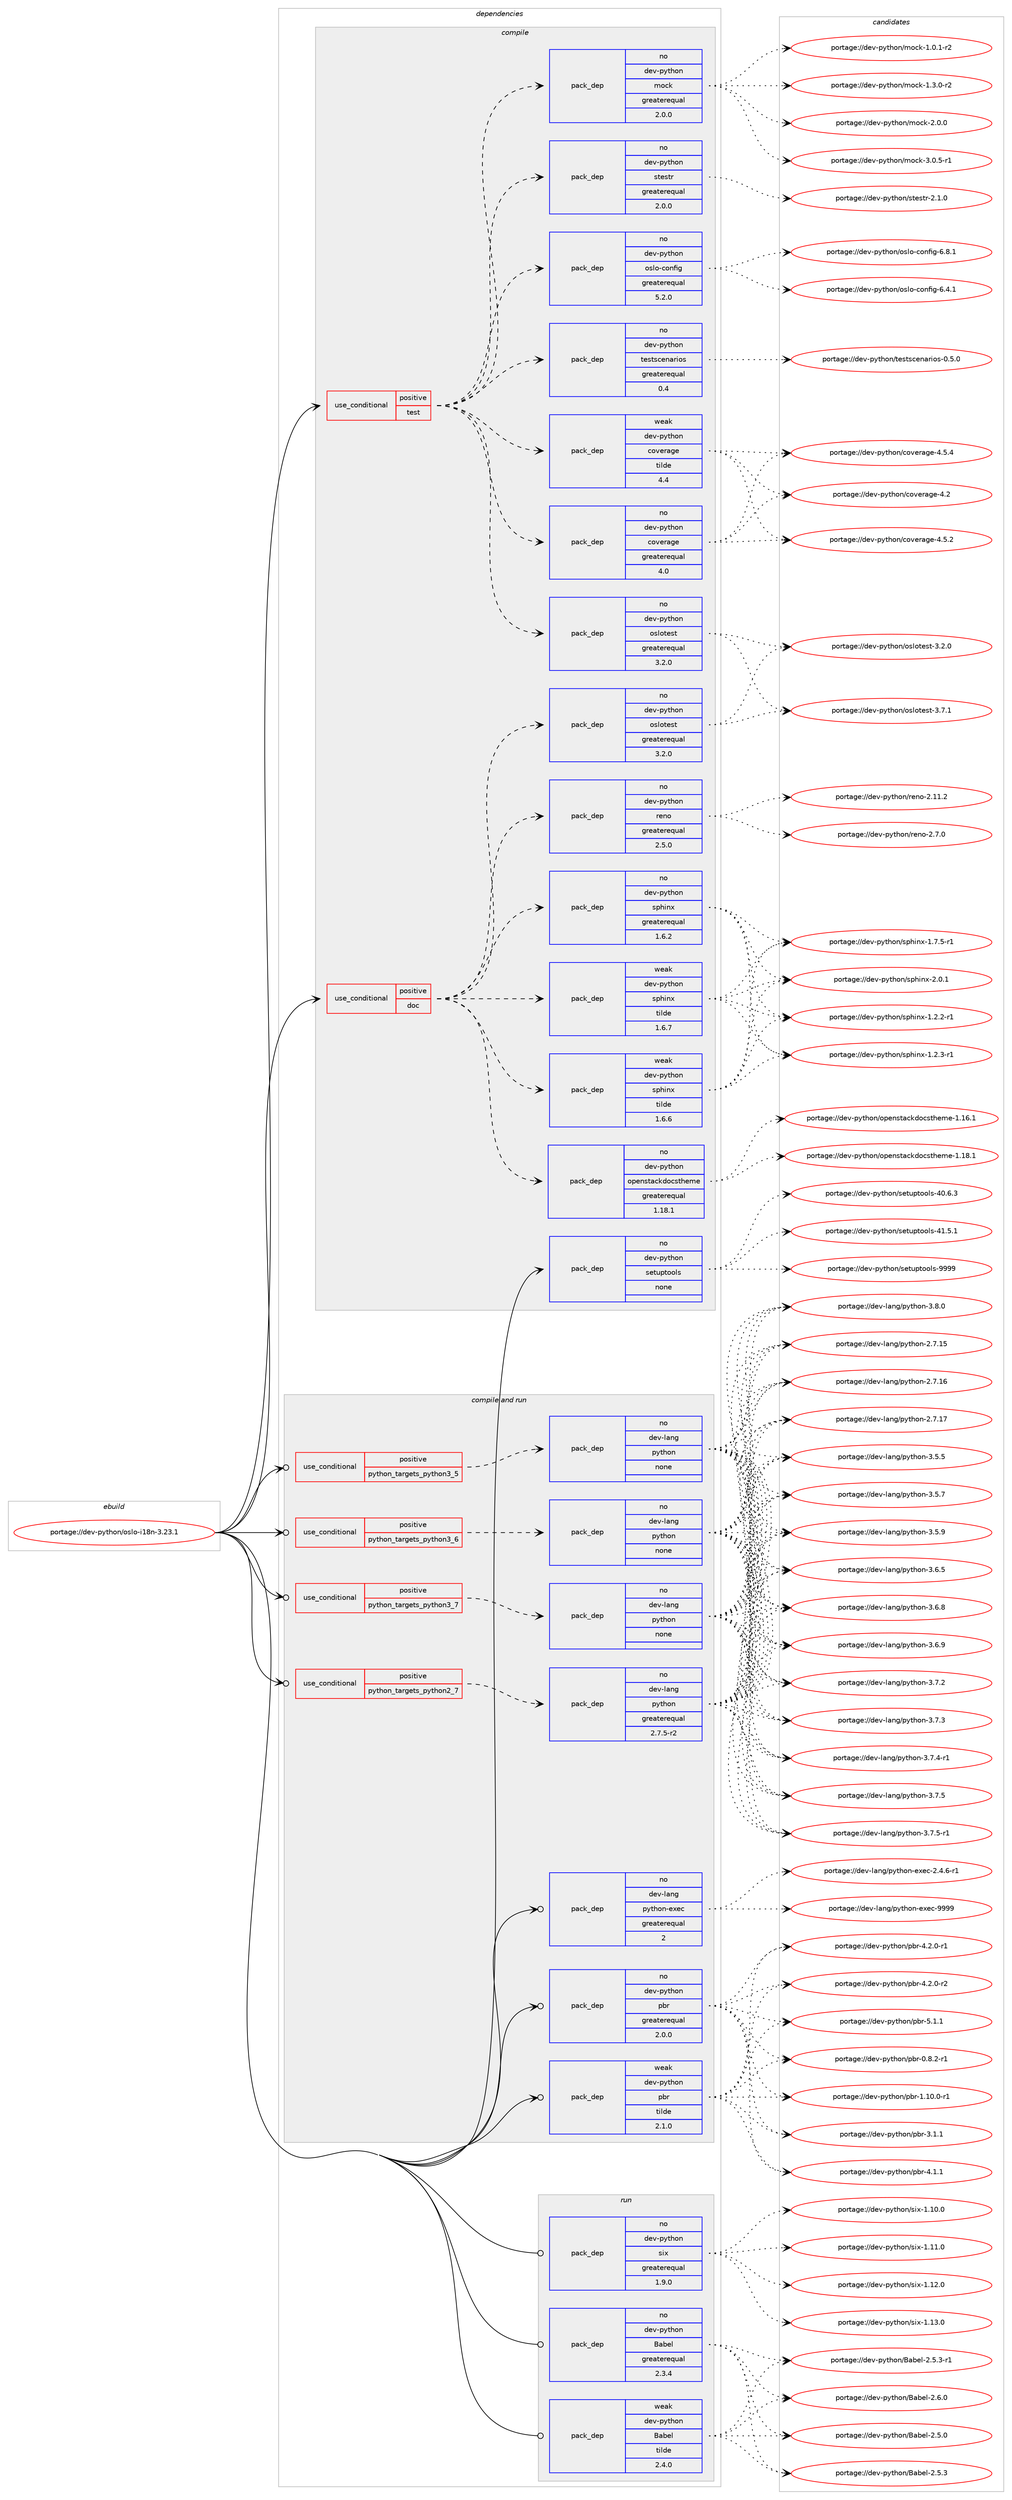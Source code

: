 digraph prolog {

# *************
# Graph options
# *************

newrank=true;
concentrate=true;
compound=true;
graph [rankdir=LR,fontname=Helvetica,fontsize=10,ranksep=1.5];#, ranksep=2.5, nodesep=0.2];
edge  [arrowhead=vee];
node  [fontname=Helvetica,fontsize=10];

# **********
# The ebuild
# **********

subgraph cluster_leftcol {
color=gray;
rank=same;
label=<<i>ebuild</i>>;
id [label="portage://dev-python/oslo-i18n-3.23.1", color=red, width=4, href="../dev-python/oslo-i18n-3.23.1.svg"];
}

# ****************
# The dependencies
# ****************

subgraph cluster_midcol {
color=gray;
label=<<i>dependencies</i>>;
subgraph cluster_compile {
fillcolor="#eeeeee";
style=filled;
label=<<i>compile</i>>;
subgraph cond33044 {
dependency153804 [label=<<TABLE BORDER="0" CELLBORDER="1" CELLSPACING="0" CELLPADDING="4"><TR><TD ROWSPAN="3" CELLPADDING="10">use_conditional</TD></TR><TR><TD>positive</TD></TR><TR><TD>doc</TD></TR></TABLE>>, shape=none, color=red];
subgraph pack117429 {
dependency153805 [label=<<TABLE BORDER="0" CELLBORDER="1" CELLSPACING="0" CELLPADDING="4" WIDTH="220"><TR><TD ROWSPAN="6" CELLPADDING="30">pack_dep</TD></TR><TR><TD WIDTH="110">no</TD></TR><TR><TD>dev-python</TD></TR><TR><TD>oslotest</TD></TR><TR><TD>greaterequal</TD></TR><TR><TD>3.2.0</TD></TR></TABLE>>, shape=none, color=blue];
}
dependency153804:e -> dependency153805:w [weight=20,style="dashed",arrowhead="vee"];
subgraph pack117430 {
dependency153806 [label=<<TABLE BORDER="0" CELLBORDER="1" CELLSPACING="0" CELLPADDING="4" WIDTH="220"><TR><TD ROWSPAN="6" CELLPADDING="30">pack_dep</TD></TR><TR><TD WIDTH="110">no</TD></TR><TR><TD>dev-python</TD></TR><TR><TD>openstackdocstheme</TD></TR><TR><TD>greaterequal</TD></TR><TR><TD>1.18.1</TD></TR></TABLE>>, shape=none, color=blue];
}
dependency153804:e -> dependency153806:w [weight=20,style="dashed",arrowhead="vee"];
subgraph pack117431 {
dependency153807 [label=<<TABLE BORDER="0" CELLBORDER="1" CELLSPACING="0" CELLPADDING="4" WIDTH="220"><TR><TD ROWSPAN="6" CELLPADDING="30">pack_dep</TD></TR><TR><TD WIDTH="110">no</TD></TR><TR><TD>dev-python</TD></TR><TR><TD>sphinx</TD></TR><TR><TD>greaterequal</TD></TR><TR><TD>1.6.2</TD></TR></TABLE>>, shape=none, color=blue];
}
dependency153804:e -> dependency153807:w [weight=20,style="dashed",arrowhead="vee"];
subgraph pack117432 {
dependency153808 [label=<<TABLE BORDER="0" CELLBORDER="1" CELLSPACING="0" CELLPADDING="4" WIDTH="220"><TR><TD ROWSPAN="6" CELLPADDING="30">pack_dep</TD></TR><TR><TD WIDTH="110">weak</TD></TR><TR><TD>dev-python</TD></TR><TR><TD>sphinx</TD></TR><TR><TD>tilde</TD></TR><TR><TD>1.6.6</TD></TR></TABLE>>, shape=none, color=blue];
}
dependency153804:e -> dependency153808:w [weight=20,style="dashed",arrowhead="vee"];
subgraph pack117433 {
dependency153809 [label=<<TABLE BORDER="0" CELLBORDER="1" CELLSPACING="0" CELLPADDING="4" WIDTH="220"><TR><TD ROWSPAN="6" CELLPADDING="30">pack_dep</TD></TR><TR><TD WIDTH="110">weak</TD></TR><TR><TD>dev-python</TD></TR><TR><TD>sphinx</TD></TR><TR><TD>tilde</TD></TR><TR><TD>1.6.7</TD></TR></TABLE>>, shape=none, color=blue];
}
dependency153804:e -> dependency153809:w [weight=20,style="dashed",arrowhead="vee"];
subgraph pack117434 {
dependency153810 [label=<<TABLE BORDER="0" CELLBORDER="1" CELLSPACING="0" CELLPADDING="4" WIDTH="220"><TR><TD ROWSPAN="6" CELLPADDING="30">pack_dep</TD></TR><TR><TD WIDTH="110">no</TD></TR><TR><TD>dev-python</TD></TR><TR><TD>reno</TD></TR><TR><TD>greaterequal</TD></TR><TR><TD>2.5.0</TD></TR></TABLE>>, shape=none, color=blue];
}
dependency153804:e -> dependency153810:w [weight=20,style="dashed",arrowhead="vee"];
}
id:e -> dependency153804:w [weight=20,style="solid",arrowhead="vee"];
subgraph cond33045 {
dependency153811 [label=<<TABLE BORDER="0" CELLBORDER="1" CELLSPACING="0" CELLPADDING="4"><TR><TD ROWSPAN="3" CELLPADDING="10">use_conditional</TD></TR><TR><TD>positive</TD></TR><TR><TD>test</TD></TR></TABLE>>, shape=none, color=red];
subgraph pack117435 {
dependency153812 [label=<<TABLE BORDER="0" CELLBORDER="1" CELLSPACING="0" CELLPADDING="4" WIDTH="220"><TR><TD ROWSPAN="6" CELLPADDING="30">pack_dep</TD></TR><TR><TD WIDTH="110">no</TD></TR><TR><TD>dev-python</TD></TR><TR><TD>stestr</TD></TR><TR><TD>greaterequal</TD></TR><TR><TD>2.0.0</TD></TR></TABLE>>, shape=none, color=blue];
}
dependency153811:e -> dependency153812:w [weight=20,style="dashed",arrowhead="vee"];
subgraph pack117436 {
dependency153813 [label=<<TABLE BORDER="0" CELLBORDER="1" CELLSPACING="0" CELLPADDING="4" WIDTH="220"><TR><TD ROWSPAN="6" CELLPADDING="30">pack_dep</TD></TR><TR><TD WIDTH="110">no</TD></TR><TR><TD>dev-python</TD></TR><TR><TD>mock</TD></TR><TR><TD>greaterequal</TD></TR><TR><TD>2.0.0</TD></TR></TABLE>>, shape=none, color=blue];
}
dependency153811:e -> dependency153813:w [weight=20,style="dashed",arrowhead="vee"];
subgraph pack117437 {
dependency153814 [label=<<TABLE BORDER="0" CELLBORDER="1" CELLSPACING="0" CELLPADDING="4" WIDTH="220"><TR><TD ROWSPAN="6" CELLPADDING="30">pack_dep</TD></TR><TR><TD WIDTH="110">no</TD></TR><TR><TD>dev-python</TD></TR><TR><TD>oslotest</TD></TR><TR><TD>greaterequal</TD></TR><TR><TD>3.2.0</TD></TR></TABLE>>, shape=none, color=blue];
}
dependency153811:e -> dependency153814:w [weight=20,style="dashed",arrowhead="vee"];
subgraph pack117438 {
dependency153815 [label=<<TABLE BORDER="0" CELLBORDER="1" CELLSPACING="0" CELLPADDING="4" WIDTH="220"><TR><TD ROWSPAN="6" CELLPADDING="30">pack_dep</TD></TR><TR><TD WIDTH="110">no</TD></TR><TR><TD>dev-python</TD></TR><TR><TD>coverage</TD></TR><TR><TD>greaterequal</TD></TR><TR><TD>4.0</TD></TR></TABLE>>, shape=none, color=blue];
}
dependency153811:e -> dependency153815:w [weight=20,style="dashed",arrowhead="vee"];
subgraph pack117439 {
dependency153816 [label=<<TABLE BORDER="0" CELLBORDER="1" CELLSPACING="0" CELLPADDING="4" WIDTH="220"><TR><TD ROWSPAN="6" CELLPADDING="30">pack_dep</TD></TR><TR><TD WIDTH="110">weak</TD></TR><TR><TD>dev-python</TD></TR><TR><TD>coverage</TD></TR><TR><TD>tilde</TD></TR><TR><TD>4.4</TD></TR></TABLE>>, shape=none, color=blue];
}
dependency153811:e -> dependency153816:w [weight=20,style="dashed",arrowhead="vee"];
subgraph pack117440 {
dependency153817 [label=<<TABLE BORDER="0" CELLBORDER="1" CELLSPACING="0" CELLPADDING="4" WIDTH="220"><TR><TD ROWSPAN="6" CELLPADDING="30">pack_dep</TD></TR><TR><TD WIDTH="110">no</TD></TR><TR><TD>dev-python</TD></TR><TR><TD>testscenarios</TD></TR><TR><TD>greaterequal</TD></TR><TR><TD>0.4</TD></TR></TABLE>>, shape=none, color=blue];
}
dependency153811:e -> dependency153817:w [weight=20,style="dashed",arrowhead="vee"];
subgraph pack117441 {
dependency153818 [label=<<TABLE BORDER="0" CELLBORDER="1" CELLSPACING="0" CELLPADDING="4" WIDTH="220"><TR><TD ROWSPAN="6" CELLPADDING="30">pack_dep</TD></TR><TR><TD WIDTH="110">no</TD></TR><TR><TD>dev-python</TD></TR><TR><TD>oslo-config</TD></TR><TR><TD>greaterequal</TD></TR><TR><TD>5.2.0</TD></TR></TABLE>>, shape=none, color=blue];
}
dependency153811:e -> dependency153818:w [weight=20,style="dashed",arrowhead="vee"];
}
id:e -> dependency153811:w [weight=20,style="solid",arrowhead="vee"];
subgraph pack117442 {
dependency153819 [label=<<TABLE BORDER="0" CELLBORDER="1" CELLSPACING="0" CELLPADDING="4" WIDTH="220"><TR><TD ROWSPAN="6" CELLPADDING="30">pack_dep</TD></TR><TR><TD WIDTH="110">no</TD></TR><TR><TD>dev-python</TD></TR><TR><TD>setuptools</TD></TR><TR><TD>none</TD></TR><TR><TD></TD></TR></TABLE>>, shape=none, color=blue];
}
id:e -> dependency153819:w [weight=20,style="solid",arrowhead="vee"];
}
subgraph cluster_compileandrun {
fillcolor="#eeeeee";
style=filled;
label=<<i>compile and run</i>>;
subgraph cond33046 {
dependency153820 [label=<<TABLE BORDER="0" CELLBORDER="1" CELLSPACING="0" CELLPADDING="4"><TR><TD ROWSPAN="3" CELLPADDING="10">use_conditional</TD></TR><TR><TD>positive</TD></TR><TR><TD>python_targets_python2_7</TD></TR></TABLE>>, shape=none, color=red];
subgraph pack117443 {
dependency153821 [label=<<TABLE BORDER="0" CELLBORDER="1" CELLSPACING="0" CELLPADDING="4" WIDTH="220"><TR><TD ROWSPAN="6" CELLPADDING="30">pack_dep</TD></TR><TR><TD WIDTH="110">no</TD></TR><TR><TD>dev-lang</TD></TR><TR><TD>python</TD></TR><TR><TD>greaterequal</TD></TR><TR><TD>2.7.5-r2</TD></TR></TABLE>>, shape=none, color=blue];
}
dependency153820:e -> dependency153821:w [weight=20,style="dashed",arrowhead="vee"];
}
id:e -> dependency153820:w [weight=20,style="solid",arrowhead="odotvee"];
subgraph cond33047 {
dependency153822 [label=<<TABLE BORDER="0" CELLBORDER="1" CELLSPACING="0" CELLPADDING="4"><TR><TD ROWSPAN="3" CELLPADDING="10">use_conditional</TD></TR><TR><TD>positive</TD></TR><TR><TD>python_targets_python3_5</TD></TR></TABLE>>, shape=none, color=red];
subgraph pack117444 {
dependency153823 [label=<<TABLE BORDER="0" CELLBORDER="1" CELLSPACING="0" CELLPADDING="4" WIDTH="220"><TR><TD ROWSPAN="6" CELLPADDING="30">pack_dep</TD></TR><TR><TD WIDTH="110">no</TD></TR><TR><TD>dev-lang</TD></TR><TR><TD>python</TD></TR><TR><TD>none</TD></TR><TR><TD></TD></TR></TABLE>>, shape=none, color=blue];
}
dependency153822:e -> dependency153823:w [weight=20,style="dashed",arrowhead="vee"];
}
id:e -> dependency153822:w [weight=20,style="solid",arrowhead="odotvee"];
subgraph cond33048 {
dependency153824 [label=<<TABLE BORDER="0" CELLBORDER="1" CELLSPACING="0" CELLPADDING="4"><TR><TD ROWSPAN="3" CELLPADDING="10">use_conditional</TD></TR><TR><TD>positive</TD></TR><TR><TD>python_targets_python3_6</TD></TR></TABLE>>, shape=none, color=red];
subgraph pack117445 {
dependency153825 [label=<<TABLE BORDER="0" CELLBORDER="1" CELLSPACING="0" CELLPADDING="4" WIDTH="220"><TR><TD ROWSPAN="6" CELLPADDING="30">pack_dep</TD></TR><TR><TD WIDTH="110">no</TD></TR><TR><TD>dev-lang</TD></TR><TR><TD>python</TD></TR><TR><TD>none</TD></TR><TR><TD></TD></TR></TABLE>>, shape=none, color=blue];
}
dependency153824:e -> dependency153825:w [weight=20,style="dashed",arrowhead="vee"];
}
id:e -> dependency153824:w [weight=20,style="solid",arrowhead="odotvee"];
subgraph cond33049 {
dependency153826 [label=<<TABLE BORDER="0" CELLBORDER="1" CELLSPACING="0" CELLPADDING="4"><TR><TD ROWSPAN="3" CELLPADDING="10">use_conditional</TD></TR><TR><TD>positive</TD></TR><TR><TD>python_targets_python3_7</TD></TR></TABLE>>, shape=none, color=red];
subgraph pack117446 {
dependency153827 [label=<<TABLE BORDER="0" CELLBORDER="1" CELLSPACING="0" CELLPADDING="4" WIDTH="220"><TR><TD ROWSPAN="6" CELLPADDING="30">pack_dep</TD></TR><TR><TD WIDTH="110">no</TD></TR><TR><TD>dev-lang</TD></TR><TR><TD>python</TD></TR><TR><TD>none</TD></TR><TR><TD></TD></TR></TABLE>>, shape=none, color=blue];
}
dependency153826:e -> dependency153827:w [weight=20,style="dashed",arrowhead="vee"];
}
id:e -> dependency153826:w [weight=20,style="solid",arrowhead="odotvee"];
subgraph pack117447 {
dependency153828 [label=<<TABLE BORDER="0" CELLBORDER="1" CELLSPACING="0" CELLPADDING="4" WIDTH="220"><TR><TD ROWSPAN="6" CELLPADDING="30">pack_dep</TD></TR><TR><TD WIDTH="110">no</TD></TR><TR><TD>dev-lang</TD></TR><TR><TD>python-exec</TD></TR><TR><TD>greaterequal</TD></TR><TR><TD>2</TD></TR></TABLE>>, shape=none, color=blue];
}
id:e -> dependency153828:w [weight=20,style="solid",arrowhead="odotvee"];
subgraph pack117448 {
dependency153829 [label=<<TABLE BORDER="0" CELLBORDER="1" CELLSPACING="0" CELLPADDING="4" WIDTH="220"><TR><TD ROWSPAN="6" CELLPADDING="30">pack_dep</TD></TR><TR><TD WIDTH="110">no</TD></TR><TR><TD>dev-python</TD></TR><TR><TD>pbr</TD></TR><TR><TD>greaterequal</TD></TR><TR><TD>2.0.0</TD></TR></TABLE>>, shape=none, color=blue];
}
id:e -> dependency153829:w [weight=20,style="solid",arrowhead="odotvee"];
subgraph pack117449 {
dependency153830 [label=<<TABLE BORDER="0" CELLBORDER="1" CELLSPACING="0" CELLPADDING="4" WIDTH="220"><TR><TD ROWSPAN="6" CELLPADDING="30">pack_dep</TD></TR><TR><TD WIDTH="110">weak</TD></TR><TR><TD>dev-python</TD></TR><TR><TD>pbr</TD></TR><TR><TD>tilde</TD></TR><TR><TD>2.1.0</TD></TR></TABLE>>, shape=none, color=blue];
}
id:e -> dependency153830:w [weight=20,style="solid",arrowhead="odotvee"];
}
subgraph cluster_run {
fillcolor="#eeeeee";
style=filled;
label=<<i>run</i>>;
subgraph pack117450 {
dependency153831 [label=<<TABLE BORDER="0" CELLBORDER="1" CELLSPACING="0" CELLPADDING="4" WIDTH="220"><TR><TD ROWSPAN="6" CELLPADDING="30">pack_dep</TD></TR><TR><TD WIDTH="110">no</TD></TR><TR><TD>dev-python</TD></TR><TR><TD>Babel</TD></TR><TR><TD>greaterequal</TD></TR><TR><TD>2.3.4</TD></TR></TABLE>>, shape=none, color=blue];
}
id:e -> dependency153831:w [weight=20,style="solid",arrowhead="odot"];
subgraph pack117451 {
dependency153832 [label=<<TABLE BORDER="0" CELLBORDER="1" CELLSPACING="0" CELLPADDING="4" WIDTH="220"><TR><TD ROWSPAN="6" CELLPADDING="30">pack_dep</TD></TR><TR><TD WIDTH="110">no</TD></TR><TR><TD>dev-python</TD></TR><TR><TD>six</TD></TR><TR><TD>greaterequal</TD></TR><TR><TD>1.9.0</TD></TR></TABLE>>, shape=none, color=blue];
}
id:e -> dependency153832:w [weight=20,style="solid",arrowhead="odot"];
subgraph pack117452 {
dependency153833 [label=<<TABLE BORDER="0" CELLBORDER="1" CELLSPACING="0" CELLPADDING="4" WIDTH="220"><TR><TD ROWSPAN="6" CELLPADDING="30">pack_dep</TD></TR><TR><TD WIDTH="110">weak</TD></TR><TR><TD>dev-python</TD></TR><TR><TD>Babel</TD></TR><TR><TD>tilde</TD></TR><TR><TD>2.4.0</TD></TR></TABLE>>, shape=none, color=blue];
}
id:e -> dependency153833:w [weight=20,style="solid",arrowhead="odot"];
}
}

# **************
# The candidates
# **************

subgraph cluster_choices {
rank=same;
color=gray;
label=<<i>candidates</i>>;

subgraph choice117429 {
color=black;
nodesep=1;
choiceportage1001011184511212111610411111047111115108111116101115116455146504648 [label="portage://dev-python/oslotest-3.2.0", color=red, width=4,href="../dev-python/oslotest-3.2.0.svg"];
choiceportage1001011184511212111610411111047111115108111116101115116455146554649 [label="portage://dev-python/oslotest-3.7.1", color=red, width=4,href="../dev-python/oslotest-3.7.1.svg"];
dependency153805:e -> choiceportage1001011184511212111610411111047111115108111116101115116455146504648:w [style=dotted,weight="100"];
dependency153805:e -> choiceportage1001011184511212111610411111047111115108111116101115116455146554649:w [style=dotted,weight="100"];
}
subgraph choice117430 {
color=black;
nodesep=1;
choiceportage100101118451121211161041111104711111210111011511697991071001119911511610410110910145494649544649 [label="portage://dev-python/openstackdocstheme-1.16.1", color=red, width=4,href="../dev-python/openstackdocstheme-1.16.1.svg"];
choiceportage100101118451121211161041111104711111210111011511697991071001119911511610410110910145494649564649 [label="portage://dev-python/openstackdocstheme-1.18.1", color=red, width=4,href="../dev-python/openstackdocstheme-1.18.1.svg"];
dependency153806:e -> choiceportage100101118451121211161041111104711111210111011511697991071001119911511610410110910145494649544649:w [style=dotted,weight="100"];
dependency153806:e -> choiceportage100101118451121211161041111104711111210111011511697991071001119911511610410110910145494649564649:w [style=dotted,weight="100"];
}
subgraph choice117431 {
color=black;
nodesep=1;
choiceportage10010111845112121116104111110471151121041051101204549465046504511449 [label="portage://dev-python/sphinx-1.2.2-r1", color=red, width=4,href="../dev-python/sphinx-1.2.2-r1.svg"];
choiceportage10010111845112121116104111110471151121041051101204549465046514511449 [label="portage://dev-python/sphinx-1.2.3-r1", color=red, width=4,href="../dev-python/sphinx-1.2.3-r1.svg"];
choiceportage10010111845112121116104111110471151121041051101204549465546534511449 [label="portage://dev-python/sphinx-1.7.5-r1", color=red, width=4,href="../dev-python/sphinx-1.7.5-r1.svg"];
choiceportage1001011184511212111610411111047115112104105110120455046484649 [label="portage://dev-python/sphinx-2.0.1", color=red, width=4,href="../dev-python/sphinx-2.0.1.svg"];
dependency153807:e -> choiceportage10010111845112121116104111110471151121041051101204549465046504511449:w [style=dotted,weight="100"];
dependency153807:e -> choiceportage10010111845112121116104111110471151121041051101204549465046514511449:w [style=dotted,weight="100"];
dependency153807:e -> choiceportage10010111845112121116104111110471151121041051101204549465546534511449:w [style=dotted,weight="100"];
dependency153807:e -> choiceportage1001011184511212111610411111047115112104105110120455046484649:w [style=dotted,weight="100"];
}
subgraph choice117432 {
color=black;
nodesep=1;
choiceportage10010111845112121116104111110471151121041051101204549465046504511449 [label="portage://dev-python/sphinx-1.2.2-r1", color=red, width=4,href="../dev-python/sphinx-1.2.2-r1.svg"];
choiceportage10010111845112121116104111110471151121041051101204549465046514511449 [label="portage://dev-python/sphinx-1.2.3-r1", color=red, width=4,href="../dev-python/sphinx-1.2.3-r1.svg"];
choiceportage10010111845112121116104111110471151121041051101204549465546534511449 [label="portage://dev-python/sphinx-1.7.5-r1", color=red, width=4,href="../dev-python/sphinx-1.7.5-r1.svg"];
choiceportage1001011184511212111610411111047115112104105110120455046484649 [label="portage://dev-python/sphinx-2.0.1", color=red, width=4,href="../dev-python/sphinx-2.0.1.svg"];
dependency153808:e -> choiceportage10010111845112121116104111110471151121041051101204549465046504511449:w [style=dotted,weight="100"];
dependency153808:e -> choiceportage10010111845112121116104111110471151121041051101204549465046514511449:w [style=dotted,weight="100"];
dependency153808:e -> choiceportage10010111845112121116104111110471151121041051101204549465546534511449:w [style=dotted,weight="100"];
dependency153808:e -> choiceportage1001011184511212111610411111047115112104105110120455046484649:w [style=dotted,weight="100"];
}
subgraph choice117433 {
color=black;
nodesep=1;
choiceportage10010111845112121116104111110471151121041051101204549465046504511449 [label="portage://dev-python/sphinx-1.2.2-r1", color=red, width=4,href="../dev-python/sphinx-1.2.2-r1.svg"];
choiceportage10010111845112121116104111110471151121041051101204549465046514511449 [label="portage://dev-python/sphinx-1.2.3-r1", color=red, width=4,href="../dev-python/sphinx-1.2.3-r1.svg"];
choiceportage10010111845112121116104111110471151121041051101204549465546534511449 [label="portage://dev-python/sphinx-1.7.5-r1", color=red, width=4,href="../dev-python/sphinx-1.7.5-r1.svg"];
choiceportage1001011184511212111610411111047115112104105110120455046484649 [label="portage://dev-python/sphinx-2.0.1", color=red, width=4,href="../dev-python/sphinx-2.0.1.svg"];
dependency153809:e -> choiceportage10010111845112121116104111110471151121041051101204549465046504511449:w [style=dotted,weight="100"];
dependency153809:e -> choiceportage10010111845112121116104111110471151121041051101204549465046514511449:w [style=dotted,weight="100"];
dependency153809:e -> choiceportage10010111845112121116104111110471151121041051101204549465546534511449:w [style=dotted,weight="100"];
dependency153809:e -> choiceportage1001011184511212111610411111047115112104105110120455046484649:w [style=dotted,weight="100"];
}
subgraph choice117434 {
color=black;
nodesep=1;
choiceportage100101118451121211161041111104711410111011145504649494650 [label="portage://dev-python/reno-2.11.2", color=red, width=4,href="../dev-python/reno-2.11.2.svg"];
choiceportage1001011184511212111610411111047114101110111455046554648 [label="portage://dev-python/reno-2.7.0", color=red, width=4,href="../dev-python/reno-2.7.0.svg"];
dependency153810:e -> choiceportage100101118451121211161041111104711410111011145504649494650:w [style=dotted,weight="100"];
dependency153810:e -> choiceportage1001011184511212111610411111047114101110111455046554648:w [style=dotted,weight="100"];
}
subgraph choice117435 {
color=black;
nodesep=1;
choiceportage1001011184511212111610411111047115116101115116114455046494648 [label="portage://dev-python/stestr-2.1.0", color=red, width=4,href="../dev-python/stestr-2.1.0.svg"];
dependency153812:e -> choiceportage1001011184511212111610411111047115116101115116114455046494648:w [style=dotted,weight="100"];
}
subgraph choice117436 {
color=black;
nodesep=1;
choiceportage1001011184511212111610411111047109111991074549464846494511450 [label="portage://dev-python/mock-1.0.1-r2", color=red, width=4,href="../dev-python/mock-1.0.1-r2.svg"];
choiceportage1001011184511212111610411111047109111991074549465146484511450 [label="portage://dev-python/mock-1.3.0-r2", color=red, width=4,href="../dev-python/mock-1.3.0-r2.svg"];
choiceportage100101118451121211161041111104710911199107455046484648 [label="portage://dev-python/mock-2.0.0", color=red, width=4,href="../dev-python/mock-2.0.0.svg"];
choiceportage1001011184511212111610411111047109111991074551464846534511449 [label="portage://dev-python/mock-3.0.5-r1", color=red, width=4,href="../dev-python/mock-3.0.5-r1.svg"];
dependency153813:e -> choiceportage1001011184511212111610411111047109111991074549464846494511450:w [style=dotted,weight="100"];
dependency153813:e -> choiceportage1001011184511212111610411111047109111991074549465146484511450:w [style=dotted,weight="100"];
dependency153813:e -> choiceportage100101118451121211161041111104710911199107455046484648:w [style=dotted,weight="100"];
dependency153813:e -> choiceportage1001011184511212111610411111047109111991074551464846534511449:w [style=dotted,weight="100"];
}
subgraph choice117437 {
color=black;
nodesep=1;
choiceportage1001011184511212111610411111047111115108111116101115116455146504648 [label="portage://dev-python/oslotest-3.2.0", color=red, width=4,href="../dev-python/oslotest-3.2.0.svg"];
choiceportage1001011184511212111610411111047111115108111116101115116455146554649 [label="portage://dev-python/oslotest-3.7.1", color=red, width=4,href="../dev-python/oslotest-3.7.1.svg"];
dependency153814:e -> choiceportage1001011184511212111610411111047111115108111116101115116455146504648:w [style=dotted,weight="100"];
dependency153814:e -> choiceportage1001011184511212111610411111047111115108111116101115116455146554649:w [style=dotted,weight="100"];
}
subgraph choice117438 {
color=black;
nodesep=1;
choiceportage1001011184511212111610411111047991111181011149710310145524650 [label="portage://dev-python/coverage-4.2", color=red, width=4,href="../dev-python/coverage-4.2.svg"];
choiceportage10010111845112121116104111110479911111810111497103101455246534650 [label="portage://dev-python/coverage-4.5.2", color=red, width=4,href="../dev-python/coverage-4.5.2.svg"];
choiceportage10010111845112121116104111110479911111810111497103101455246534652 [label="portage://dev-python/coverage-4.5.4", color=red, width=4,href="../dev-python/coverage-4.5.4.svg"];
dependency153815:e -> choiceportage1001011184511212111610411111047991111181011149710310145524650:w [style=dotted,weight="100"];
dependency153815:e -> choiceportage10010111845112121116104111110479911111810111497103101455246534650:w [style=dotted,weight="100"];
dependency153815:e -> choiceportage10010111845112121116104111110479911111810111497103101455246534652:w [style=dotted,weight="100"];
}
subgraph choice117439 {
color=black;
nodesep=1;
choiceportage1001011184511212111610411111047991111181011149710310145524650 [label="portage://dev-python/coverage-4.2", color=red, width=4,href="../dev-python/coverage-4.2.svg"];
choiceportage10010111845112121116104111110479911111810111497103101455246534650 [label="portage://dev-python/coverage-4.5.2", color=red, width=4,href="../dev-python/coverage-4.5.2.svg"];
choiceportage10010111845112121116104111110479911111810111497103101455246534652 [label="portage://dev-python/coverage-4.5.4", color=red, width=4,href="../dev-python/coverage-4.5.4.svg"];
dependency153816:e -> choiceportage1001011184511212111610411111047991111181011149710310145524650:w [style=dotted,weight="100"];
dependency153816:e -> choiceportage10010111845112121116104111110479911111810111497103101455246534650:w [style=dotted,weight="100"];
dependency153816:e -> choiceportage10010111845112121116104111110479911111810111497103101455246534652:w [style=dotted,weight="100"];
}
subgraph choice117440 {
color=black;
nodesep=1;
choiceportage10010111845112121116104111110471161011151161159910111097114105111115454846534648 [label="portage://dev-python/testscenarios-0.5.0", color=red, width=4,href="../dev-python/testscenarios-0.5.0.svg"];
dependency153817:e -> choiceportage10010111845112121116104111110471161011151161159910111097114105111115454846534648:w [style=dotted,weight="100"];
}
subgraph choice117441 {
color=black;
nodesep=1;
choiceportage10010111845112121116104111110471111151081114599111110102105103455446524649 [label="portage://dev-python/oslo-config-6.4.1", color=red, width=4,href="../dev-python/oslo-config-6.4.1.svg"];
choiceportage10010111845112121116104111110471111151081114599111110102105103455446564649 [label="portage://dev-python/oslo-config-6.8.1", color=red, width=4,href="../dev-python/oslo-config-6.8.1.svg"];
dependency153818:e -> choiceportage10010111845112121116104111110471111151081114599111110102105103455446524649:w [style=dotted,weight="100"];
dependency153818:e -> choiceportage10010111845112121116104111110471111151081114599111110102105103455446564649:w [style=dotted,weight="100"];
}
subgraph choice117442 {
color=black;
nodesep=1;
choiceportage100101118451121211161041111104711510111611711211611111110811545524846544651 [label="portage://dev-python/setuptools-40.6.3", color=red, width=4,href="../dev-python/setuptools-40.6.3.svg"];
choiceportage100101118451121211161041111104711510111611711211611111110811545524946534649 [label="portage://dev-python/setuptools-41.5.1", color=red, width=4,href="../dev-python/setuptools-41.5.1.svg"];
choiceportage10010111845112121116104111110471151011161171121161111111081154557575757 [label="portage://dev-python/setuptools-9999", color=red, width=4,href="../dev-python/setuptools-9999.svg"];
dependency153819:e -> choiceportage100101118451121211161041111104711510111611711211611111110811545524846544651:w [style=dotted,weight="100"];
dependency153819:e -> choiceportage100101118451121211161041111104711510111611711211611111110811545524946534649:w [style=dotted,weight="100"];
dependency153819:e -> choiceportage10010111845112121116104111110471151011161171121161111111081154557575757:w [style=dotted,weight="100"];
}
subgraph choice117443 {
color=black;
nodesep=1;
choiceportage10010111845108971101034711212111610411111045504655464953 [label="portage://dev-lang/python-2.7.15", color=red, width=4,href="../dev-lang/python-2.7.15.svg"];
choiceportage10010111845108971101034711212111610411111045504655464954 [label="portage://dev-lang/python-2.7.16", color=red, width=4,href="../dev-lang/python-2.7.16.svg"];
choiceportage10010111845108971101034711212111610411111045504655464955 [label="portage://dev-lang/python-2.7.17", color=red, width=4,href="../dev-lang/python-2.7.17.svg"];
choiceportage100101118451089711010347112121116104111110455146534653 [label="portage://dev-lang/python-3.5.5", color=red, width=4,href="../dev-lang/python-3.5.5.svg"];
choiceportage100101118451089711010347112121116104111110455146534655 [label="portage://dev-lang/python-3.5.7", color=red, width=4,href="../dev-lang/python-3.5.7.svg"];
choiceportage100101118451089711010347112121116104111110455146534657 [label="portage://dev-lang/python-3.5.9", color=red, width=4,href="../dev-lang/python-3.5.9.svg"];
choiceportage100101118451089711010347112121116104111110455146544653 [label="portage://dev-lang/python-3.6.5", color=red, width=4,href="../dev-lang/python-3.6.5.svg"];
choiceportage100101118451089711010347112121116104111110455146544656 [label="portage://dev-lang/python-3.6.8", color=red, width=4,href="../dev-lang/python-3.6.8.svg"];
choiceportage100101118451089711010347112121116104111110455146544657 [label="portage://dev-lang/python-3.6.9", color=red, width=4,href="../dev-lang/python-3.6.9.svg"];
choiceportage100101118451089711010347112121116104111110455146554650 [label="portage://dev-lang/python-3.7.2", color=red, width=4,href="../dev-lang/python-3.7.2.svg"];
choiceportage100101118451089711010347112121116104111110455146554651 [label="portage://dev-lang/python-3.7.3", color=red, width=4,href="../dev-lang/python-3.7.3.svg"];
choiceportage1001011184510897110103471121211161041111104551465546524511449 [label="portage://dev-lang/python-3.7.4-r1", color=red, width=4,href="../dev-lang/python-3.7.4-r1.svg"];
choiceportage100101118451089711010347112121116104111110455146554653 [label="portage://dev-lang/python-3.7.5", color=red, width=4,href="../dev-lang/python-3.7.5.svg"];
choiceportage1001011184510897110103471121211161041111104551465546534511449 [label="portage://dev-lang/python-3.7.5-r1", color=red, width=4,href="../dev-lang/python-3.7.5-r1.svg"];
choiceportage100101118451089711010347112121116104111110455146564648 [label="portage://dev-lang/python-3.8.0", color=red, width=4,href="../dev-lang/python-3.8.0.svg"];
dependency153821:e -> choiceportage10010111845108971101034711212111610411111045504655464953:w [style=dotted,weight="100"];
dependency153821:e -> choiceportage10010111845108971101034711212111610411111045504655464954:w [style=dotted,weight="100"];
dependency153821:e -> choiceportage10010111845108971101034711212111610411111045504655464955:w [style=dotted,weight="100"];
dependency153821:e -> choiceportage100101118451089711010347112121116104111110455146534653:w [style=dotted,weight="100"];
dependency153821:e -> choiceportage100101118451089711010347112121116104111110455146534655:w [style=dotted,weight="100"];
dependency153821:e -> choiceportage100101118451089711010347112121116104111110455146534657:w [style=dotted,weight="100"];
dependency153821:e -> choiceportage100101118451089711010347112121116104111110455146544653:w [style=dotted,weight="100"];
dependency153821:e -> choiceportage100101118451089711010347112121116104111110455146544656:w [style=dotted,weight="100"];
dependency153821:e -> choiceportage100101118451089711010347112121116104111110455146544657:w [style=dotted,weight="100"];
dependency153821:e -> choiceportage100101118451089711010347112121116104111110455146554650:w [style=dotted,weight="100"];
dependency153821:e -> choiceportage100101118451089711010347112121116104111110455146554651:w [style=dotted,weight="100"];
dependency153821:e -> choiceportage1001011184510897110103471121211161041111104551465546524511449:w [style=dotted,weight="100"];
dependency153821:e -> choiceportage100101118451089711010347112121116104111110455146554653:w [style=dotted,weight="100"];
dependency153821:e -> choiceportage1001011184510897110103471121211161041111104551465546534511449:w [style=dotted,weight="100"];
dependency153821:e -> choiceportage100101118451089711010347112121116104111110455146564648:w [style=dotted,weight="100"];
}
subgraph choice117444 {
color=black;
nodesep=1;
choiceportage10010111845108971101034711212111610411111045504655464953 [label="portage://dev-lang/python-2.7.15", color=red, width=4,href="../dev-lang/python-2.7.15.svg"];
choiceportage10010111845108971101034711212111610411111045504655464954 [label="portage://dev-lang/python-2.7.16", color=red, width=4,href="../dev-lang/python-2.7.16.svg"];
choiceportage10010111845108971101034711212111610411111045504655464955 [label="portage://dev-lang/python-2.7.17", color=red, width=4,href="../dev-lang/python-2.7.17.svg"];
choiceportage100101118451089711010347112121116104111110455146534653 [label="portage://dev-lang/python-3.5.5", color=red, width=4,href="../dev-lang/python-3.5.5.svg"];
choiceportage100101118451089711010347112121116104111110455146534655 [label="portage://dev-lang/python-3.5.7", color=red, width=4,href="../dev-lang/python-3.5.7.svg"];
choiceportage100101118451089711010347112121116104111110455146534657 [label="portage://dev-lang/python-3.5.9", color=red, width=4,href="../dev-lang/python-3.5.9.svg"];
choiceportage100101118451089711010347112121116104111110455146544653 [label="portage://dev-lang/python-3.6.5", color=red, width=4,href="../dev-lang/python-3.6.5.svg"];
choiceportage100101118451089711010347112121116104111110455146544656 [label="portage://dev-lang/python-3.6.8", color=red, width=4,href="../dev-lang/python-3.6.8.svg"];
choiceportage100101118451089711010347112121116104111110455146544657 [label="portage://dev-lang/python-3.6.9", color=red, width=4,href="../dev-lang/python-3.6.9.svg"];
choiceportage100101118451089711010347112121116104111110455146554650 [label="portage://dev-lang/python-3.7.2", color=red, width=4,href="../dev-lang/python-3.7.2.svg"];
choiceportage100101118451089711010347112121116104111110455146554651 [label="portage://dev-lang/python-3.7.3", color=red, width=4,href="../dev-lang/python-3.7.3.svg"];
choiceportage1001011184510897110103471121211161041111104551465546524511449 [label="portage://dev-lang/python-3.7.4-r1", color=red, width=4,href="../dev-lang/python-3.7.4-r1.svg"];
choiceportage100101118451089711010347112121116104111110455146554653 [label="portage://dev-lang/python-3.7.5", color=red, width=4,href="../dev-lang/python-3.7.5.svg"];
choiceportage1001011184510897110103471121211161041111104551465546534511449 [label="portage://dev-lang/python-3.7.5-r1", color=red, width=4,href="../dev-lang/python-3.7.5-r1.svg"];
choiceportage100101118451089711010347112121116104111110455146564648 [label="portage://dev-lang/python-3.8.0", color=red, width=4,href="../dev-lang/python-3.8.0.svg"];
dependency153823:e -> choiceportage10010111845108971101034711212111610411111045504655464953:w [style=dotted,weight="100"];
dependency153823:e -> choiceportage10010111845108971101034711212111610411111045504655464954:w [style=dotted,weight="100"];
dependency153823:e -> choiceportage10010111845108971101034711212111610411111045504655464955:w [style=dotted,weight="100"];
dependency153823:e -> choiceportage100101118451089711010347112121116104111110455146534653:w [style=dotted,weight="100"];
dependency153823:e -> choiceportage100101118451089711010347112121116104111110455146534655:w [style=dotted,weight="100"];
dependency153823:e -> choiceportage100101118451089711010347112121116104111110455146534657:w [style=dotted,weight="100"];
dependency153823:e -> choiceportage100101118451089711010347112121116104111110455146544653:w [style=dotted,weight="100"];
dependency153823:e -> choiceportage100101118451089711010347112121116104111110455146544656:w [style=dotted,weight="100"];
dependency153823:e -> choiceportage100101118451089711010347112121116104111110455146544657:w [style=dotted,weight="100"];
dependency153823:e -> choiceportage100101118451089711010347112121116104111110455146554650:w [style=dotted,weight="100"];
dependency153823:e -> choiceportage100101118451089711010347112121116104111110455146554651:w [style=dotted,weight="100"];
dependency153823:e -> choiceportage1001011184510897110103471121211161041111104551465546524511449:w [style=dotted,weight="100"];
dependency153823:e -> choiceportage100101118451089711010347112121116104111110455146554653:w [style=dotted,weight="100"];
dependency153823:e -> choiceportage1001011184510897110103471121211161041111104551465546534511449:w [style=dotted,weight="100"];
dependency153823:e -> choiceportage100101118451089711010347112121116104111110455146564648:w [style=dotted,weight="100"];
}
subgraph choice117445 {
color=black;
nodesep=1;
choiceportage10010111845108971101034711212111610411111045504655464953 [label="portage://dev-lang/python-2.7.15", color=red, width=4,href="../dev-lang/python-2.7.15.svg"];
choiceportage10010111845108971101034711212111610411111045504655464954 [label="portage://dev-lang/python-2.7.16", color=red, width=4,href="../dev-lang/python-2.7.16.svg"];
choiceportage10010111845108971101034711212111610411111045504655464955 [label="portage://dev-lang/python-2.7.17", color=red, width=4,href="../dev-lang/python-2.7.17.svg"];
choiceportage100101118451089711010347112121116104111110455146534653 [label="portage://dev-lang/python-3.5.5", color=red, width=4,href="../dev-lang/python-3.5.5.svg"];
choiceportage100101118451089711010347112121116104111110455146534655 [label="portage://dev-lang/python-3.5.7", color=red, width=4,href="../dev-lang/python-3.5.7.svg"];
choiceportage100101118451089711010347112121116104111110455146534657 [label="portage://dev-lang/python-3.5.9", color=red, width=4,href="../dev-lang/python-3.5.9.svg"];
choiceportage100101118451089711010347112121116104111110455146544653 [label="portage://dev-lang/python-3.6.5", color=red, width=4,href="../dev-lang/python-3.6.5.svg"];
choiceportage100101118451089711010347112121116104111110455146544656 [label="portage://dev-lang/python-3.6.8", color=red, width=4,href="../dev-lang/python-3.6.8.svg"];
choiceportage100101118451089711010347112121116104111110455146544657 [label="portage://dev-lang/python-3.6.9", color=red, width=4,href="../dev-lang/python-3.6.9.svg"];
choiceportage100101118451089711010347112121116104111110455146554650 [label="portage://dev-lang/python-3.7.2", color=red, width=4,href="../dev-lang/python-3.7.2.svg"];
choiceportage100101118451089711010347112121116104111110455146554651 [label="portage://dev-lang/python-3.7.3", color=red, width=4,href="../dev-lang/python-3.7.3.svg"];
choiceportage1001011184510897110103471121211161041111104551465546524511449 [label="portage://dev-lang/python-3.7.4-r1", color=red, width=4,href="../dev-lang/python-3.7.4-r1.svg"];
choiceportage100101118451089711010347112121116104111110455146554653 [label="portage://dev-lang/python-3.7.5", color=red, width=4,href="../dev-lang/python-3.7.5.svg"];
choiceportage1001011184510897110103471121211161041111104551465546534511449 [label="portage://dev-lang/python-3.7.5-r1", color=red, width=4,href="../dev-lang/python-3.7.5-r1.svg"];
choiceportage100101118451089711010347112121116104111110455146564648 [label="portage://dev-lang/python-3.8.0", color=red, width=4,href="../dev-lang/python-3.8.0.svg"];
dependency153825:e -> choiceportage10010111845108971101034711212111610411111045504655464953:w [style=dotted,weight="100"];
dependency153825:e -> choiceportage10010111845108971101034711212111610411111045504655464954:w [style=dotted,weight="100"];
dependency153825:e -> choiceportage10010111845108971101034711212111610411111045504655464955:w [style=dotted,weight="100"];
dependency153825:e -> choiceportage100101118451089711010347112121116104111110455146534653:w [style=dotted,weight="100"];
dependency153825:e -> choiceportage100101118451089711010347112121116104111110455146534655:w [style=dotted,weight="100"];
dependency153825:e -> choiceportage100101118451089711010347112121116104111110455146534657:w [style=dotted,weight="100"];
dependency153825:e -> choiceportage100101118451089711010347112121116104111110455146544653:w [style=dotted,weight="100"];
dependency153825:e -> choiceportage100101118451089711010347112121116104111110455146544656:w [style=dotted,weight="100"];
dependency153825:e -> choiceportage100101118451089711010347112121116104111110455146544657:w [style=dotted,weight="100"];
dependency153825:e -> choiceportage100101118451089711010347112121116104111110455146554650:w [style=dotted,weight="100"];
dependency153825:e -> choiceportage100101118451089711010347112121116104111110455146554651:w [style=dotted,weight="100"];
dependency153825:e -> choiceportage1001011184510897110103471121211161041111104551465546524511449:w [style=dotted,weight="100"];
dependency153825:e -> choiceportage100101118451089711010347112121116104111110455146554653:w [style=dotted,weight="100"];
dependency153825:e -> choiceportage1001011184510897110103471121211161041111104551465546534511449:w [style=dotted,weight="100"];
dependency153825:e -> choiceportage100101118451089711010347112121116104111110455146564648:w [style=dotted,weight="100"];
}
subgraph choice117446 {
color=black;
nodesep=1;
choiceportage10010111845108971101034711212111610411111045504655464953 [label="portage://dev-lang/python-2.7.15", color=red, width=4,href="../dev-lang/python-2.7.15.svg"];
choiceportage10010111845108971101034711212111610411111045504655464954 [label="portage://dev-lang/python-2.7.16", color=red, width=4,href="../dev-lang/python-2.7.16.svg"];
choiceportage10010111845108971101034711212111610411111045504655464955 [label="portage://dev-lang/python-2.7.17", color=red, width=4,href="../dev-lang/python-2.7.17.svg"];
choiceportage100101118451089711010347112121116104111110455146534653 [label="portage://dev-lang/python-3.5.5", color=red, width=4,href="../dev-lang/python-3.5.5.svg"];
choiceportage100101118451089711010347112121116104111110455146534655 [label="portage://dev-lang/python-3.5.7", color=red, width=4,href="../dev-lang/python-3.5.7.svg"];
choiceportage100101118451089711010347112121116104111110455146534657 [label="portage://dev-lang/python-3.5.9", color=red, width=4,href="../dev-lang/python-3.5.9.svg"];
choiceportage100101118451089711010347112121116104111110455146544653 [label="portage://dev-lang/python-3.6.5", color=red, width=4,href="../dev-lang/python-3.6.5.svg"];
choiceportage100101118451089711010347112121116104111110455146544656 [label="portage://dev-lang/python-3.6.8", color=red, width=4,href="../dev-lang/python-3.6.8.svg"];
choiceportage100101118451089711010347112121116104111110455146544657 [label="portage://dev-lang/python-3.6.9", color=red, width=4,href="../dev-lang/python-3.6.9.svg"];
choiceportage100101118451089711010347112121116104111110455146554650 [label="portage://dev-lang/python-3.7.2", color=red, width=4,href="../dev-lang/python-3.7.2.svg"];
choiceportage100101118451089711010347112121116104111110455146554651 [label="portage://dev-lang/python-3.7.3", color=red, width=4,href="../dev-lang/python-3.7.3.svg"];
choiceportage1001011184510897110103471121211161041111104551465546524511449 [label="portage://dev-lang/python-3.7.4-r1", color=red, width=4,href="../dev-lang/python-3.7.4-r1.svg"];
choiceportage100101118451089711010347112121116104111110455146554653 [label="portage://dev-lang/python-3.7.5", color=red, width=4,href="../dev-lang/python-3.7.5.svg"];
choiceportage1001011184510897110103471121211161041111104551465546534511449 [label="portage://dev-lang/python-3.7.5-r1", color=red, width=4,href="../dev-lang/python-3.7.5-r1.svg"];
choiceportage100101118451089711010347112121116104111110455146564648 [label="portage://dev-lang/python-3.8.0", color=red, width=4,href="../dev-lang/python-3.8.0.svg"];
dependency153827:e -> choiceportage10010111845108971101034711212111610411111045504655464953:w [style=dotted,weight="100"];
dependency153827:e -> choiceportage10010111845108971101034711212111610411111045504655464954:w [style=dotted,weight="100"];
dependency153827:e -> choiceportage10010111845108971101034711212111610411111045504655464955:w [style=dotted,weight="100"];
dependency153827:e -> choiceportage100101118451089711010347112121116104111110455146534653:w [style=dotted,weight="100"];
dependency153827:e -> choiceportage100101118451089711010347112121116104111110455146534655:w [style=dotted,weight="100"];
dependency153827:e -> choiceportage100101118451089711010347112121116104111110455146534657:w [style=dotted,weight="100"];
dependency153827:e -> choiceportage100101118451089711010347112121116104111110455146544653:w [style=dotted,weight="100"];
dependency153827:e -> choiceportage100101118451089711010347112121116104111110455146544656:w [style=dotted,weight="100"];
dependency153827:e -> choiceportage100101118451089711010347112121116104111110455146544657:w [style=dotted,weight="100"];
dependency153827:e -> choiceportage100101118451089711010347112121116104111110455146554650:w [style=dotted,weight="100"];
dependency153827:e -> choiceportage100101118451089711010347112121116104111110455146554651:w [style=dotted,weight="100"];
dependency153827:e -> choiceportage1001011184510897110103471121211161041111104551465546524511449:w [style=dotted,weight="100"];
dependency153827:e -> choiceportage100101118451089711010347112121116104111110455146554653:w [style=dotted,weight="100"];
dependency153827:e -> choiceportage1001011184510897110103471121211161041111104551465546534511449:w [style=dotted,weight="100"];
dependency153827:e -> choiceportage100101118451089711010347112121116104111110455146564648:w [style=dotted,weight="100"];
}
subgraph choice117447 {
color=black;
nodesep=1;
choiceportage10010111845108971101034711212111610411111045101120101994550465246544511449 [label="portage://dev-lang/python-exec-2.4.6-r1", color=red, width=4,href="../dev-lang/python-exec-2.4.6-r1.svg"];
choiceportage10010111845108971101034711212111610411111045101120101994557575757 [label="portage://dev-lang/python-exec-9999", color=red, width=4,href="../dev-lang/python-exec-9999.svg"];
dependency153828:e -> choiceportage10010111845108971101034711212111610411111045101120101994550465246544511449:w [style=dotted,weight="100"];
dependency153828:e -> choiceportage10010111845108971101034711212111610411111045101120101994557575757:w [style=dotted,weight="100"];
}
subgraph choice117448 {
color=black;
nodesep=1;
choiceportage1001011184511212111610411111047112981144548465646504511449 [label="portage://dev-python/pbr-0.8.2-r1", color=red, width=4,href="../dev-python/pbr-0.8.2-r1.svg"];
choiceportage100101118451121211161041111104711298114454946494846484511449 [label="portage://dev-python/pbr-1.10.0-r1", color=red, width=4,href="../dev-python/pbr-1.10.0-r1.svg"];
choiceportage100101118451121211161041111104711298114455146494649 [label="portage://dev-python/pbr-3.1.1", color=red, width=4,href="../dev-python/pbr-3.1.1.svg"];
choiceportage100101118451121211161041111104711298114455246494649 [label="portage://dev-python/pbr-4.1.1", color=red, width=4,href="../dev-python/pbr-4.1.1.svg"];
choiceportage1001011184511212111610411111047112981144552465046484511449 [label="portage://dev-python/pbr-4.2.0-r1", color=red, width=4,href="../dev-python/pbr-4.2.0-r1.svg"];
choiceportage1001011184511212111610411111047112981144552465046484511450 [label="portage://dev-python/pbr-4.2.0-r2", color=red, width=4,href="../dev-python/pbr-4.2.0-r2.svg"];
choiceportage100101118451121211161041111104711298114455346494649 [label="portage://dev-python/pbr-5.1.1", color=red, width=4,href="../dev-python/pbr-5.1.1.svg"];
dependency153829:e -> choiceportage1001011184511212111610411111047112981144548465646504511449:w [style=dotted,weight="100"];
dependency153829:e -> choiceportage100101118451121211161041111104711298114454946494846484511449:w [style=dotted,weight="100"];
dependency153829:e -> choiceportage100101118451121211161041111104711298114455146494649:w [style=dotted,weight="100"];
dependency153829:e -> choiceportage100101118451121211161041111104711298114455246494649:w [style=dotted,weight="100"];
dependency153829:e -> choiceportage1001011184511212111610411111047112981144552465046484511449:w [style=dotted,weight="100"];
dependency153829:e -> choiceportage1001011184511212111610411111047112981144552465046484511450:w [style=dotted,weight="100"];
dependency153829:e -> choiceportage100101118451121211161041111104711298114455346494649:w [style=dotted,weight="100"];
}
subgraph choice117449 {
color=black;
nodesep=1;
choiceportage1001011184511212111610411111047112981144548465646504511449 [label="portage://dev-python/pbr-0.8.2-r1", color=red, width=4,href="../dev-python/pbr-0.8.2-r1.svg"];
choiceportage100101118451121211161041111104711298114454946494846484511449 [label="portage://dev-python/pbr-1.10.0-r1", color=red, width=4,href="../dev-python/pbr-1.10.0-r1.svg"];
choiceportage100101118451121211161041111104711298114455146494649 [label="portage://dev-python/pbr-3.1.1", color=red, width=4,href="../dev-python/pbr-3.1.1.svg"];
choiceportage100101118451121211161041111104711298114455246494649 [label="portage://dev-python/pbr-4.1.1", color=red, width=4,href="../dev-python/pbr-4.1.1.svg"];
choiceportage1001011184511212111610411111047112981144552465046484511449 [label="portage://dev-python/pbr-4.2.0-r1", color=red, width=4,href="../dev-python/pbr-4.2.0-r1.svg"];
choiceportage1001011184511212111610411111047112981144552465046484511450 [label="portage://dev-python/pbr-4.2.0-r2", color=red, width=4,href="../dev-python/pbr-4.2.0-r2.svg"];
choiceportage100101118451121211161041111104711298114455346494649 [label="portage://dev-python/pbr-5.1.1", color=red, width=4,href="../dev-python/pbr-5.1.1.svg"];
dependency153830:e -> choiceportage1001011184511212111610411111047112981144548465646504511449:w [style=dotted,weight="100"];
dependency153830:e -> choiceportage100101118451121211161041111104711298114454946494846484511449:w [style=dotted,weight="100"];
dependency153830:e -> choiceportage100101118451121211161041111104711298114455146494649:w [style=dotted,weight="100"];
dependency153830:e -> choiceportage100101118451121211161041111104711298114455246494649:w [style=dotted,weight="100"];
dependency153830:e -> choiceportage1001011184511212111610411111047112981144552465046484511449:w [style=dotted,weight="100"];
dependency153830:e -> choiceportage1001011184511212111610411111047112981144552465046484511450:w [style=dotted,weight="100"];
dependency153830:e -> choiceportage100101118451121211161041111104711298114455346494649:w [style=dotted,weight="100"];
}
subgraph choice117450 {
color=black;
nodesep=1;
choiceportage1001011184511212111610411111047669798101108455046534648 [label="portage://dev-python/Babel-2.5.0", color=red, width=4,href="../dev-python/Babel-2.5.0.svg"];
choiceportage1001011184511212111610411111047669798101108455046534651 [label="portage://dev-python/Babel-2.5.3", color=red, width=4,href="../dev-python/Babel-2.5.3.svg"];
choiceportage10010111845112121116104111110476697981011084550465346514511449 [label="portage://dev-python/Babel-2.5.3-r1", color=red, width=4,href="../dev-python/Babel-2.5.3-r1.svg"];
choiceportage1001011184511212111610411111047669798101108455046544648 [label="portage://dev-python/Babel-2.6.0", color=red, width=4,href="../dev-python/Babel-2.6.0.svg"];
dependency153831:e -> choiceportage1001011184511212111610411111047669798101108455046534648:w [style=dotted,weight="100"];
dependency153831:e -> choiceportage1001011184511212111610411111047669798101108455046534651:w [style=dotted,weight="100"];
dependency153831:e -> choiceportage10010111845112121116104111110476697981011084550465346514511449:w [style=dotted,weight="100"];
dependency153831:e -> choiceportage1001011184511212111610411111047669798101108455046544648:w [style=dotted,weight="100"];
}
subgraph choice117451 {
color=black;
nodesep=1;
choiceportage100101118451121211161041111104711510512045494649484648 [label="portage://dev-python/six-1.10.0", color=red, width=4,href="../dev-python/six-1.10.0.svg"];
choiceportage100101118451121211161041111104711510512045494649494648 [label="portage://dev-python/six-1.11.0", color=red, width=4,href="../dev-python/six-1.11.0.svg"];
choiceportage100101118451121211161041111104711510512045494649504648 [label="portage://dev-python/six-1.12.0", color=red, width=4,href="../dev-python/six-1.12.0.svg"];
choiceportage100101118451121211161041111104711510512045494649514648 [label="portage://dev-python/six-1.13.0", color=red, width=4,href="../dev-python/six-1.13.0.svg"];
dependency153832:e -> choiceportage100101118451121211161041111104711510512045494649484648:w [style=dotted,weight="100"];
dependency153832:e -> choiceportage100101118451121211161041111104711510512045494649494648:w [style=dotted,weight="100"];
dependency153832:e -> choiceportage100101118451121211161041111104711510512045494649504648:w [style=dotted,weight="100"];
dependency153832:e -> choiceportage100101118451121211161041111104711510512045494649514648:w [style=dotted,weight="100"];
}
subgraph choice117452 {
color=black;
nodesep=1;
choiceportage1001011184511212111610411111047669798101108455046534648 [label="portage://dev-python/Babel-2.5.0", color=red, width=4,href="../dev-python/Babel-2.5.0.svg"];
choiceportage1001011184511212111610411111047669798101108455046534651 [label="portage://dev-python/Babel-2.5.3", color=red, width=4,href="../dev-python/Babel-2.5.3.svg"];
choiceportage10010111845112121116104111110476697981011084550465346514511449 [label="portage://dev-python/Babel-2.5.3-r1", color=red, width=4,href="../dev-python/Babel-2.5.3-r1.svg"];
choiceportage1001011184511212111610411111047669798101108455046544648 [label="portage://dev-python/Babel-2.6.0", color=red, width=4,href="../dev-python/Babel-2.6.0.svg"];
dependency153833:e -> choiceportage1001011184511212111610411111047669798101108455046534648:w [style=dotted,weight="100"];
dependency153833:e -> choiceportage1001011184511212111610411111047669798101108455046534651:w [style=dotted,weight="100"];
dependency153833:e -> choiceportage10010111845112121116104111110476697981011084550465346514511449:w [style=dotted,weight="100"];
dependency153833:e -> choiceportage1001011184511212111610411111047669798101108455046544648:w [style=dotted,weight="100"];
}
}

}
